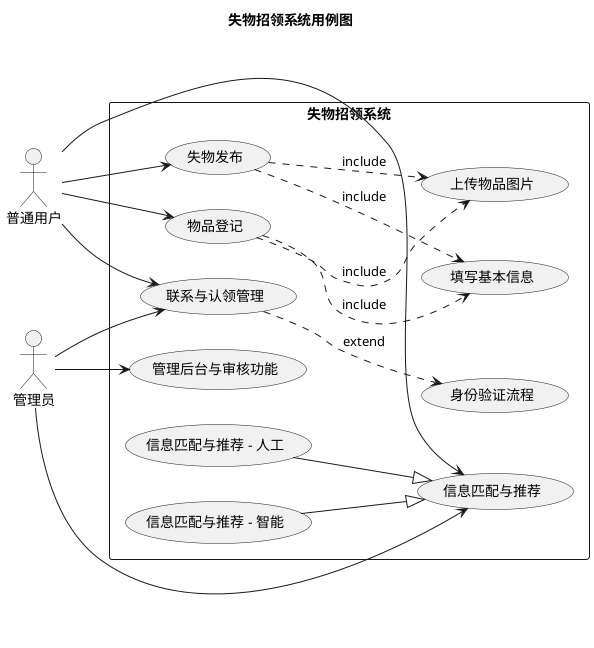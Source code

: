 ```plantuml
@startuml
left to right direction
title 失物招领系统用例图

actor "普通用户" as user
actor "管理员" as admin

rectangle "失物招领系统" {
    usecase "物品登记" as register
    usecase "失物发布" as publish
    usecase "信息匹配与推荐" as match
    usecase "联系与认领管理" as claim
    usecase "管理后台与审核功能" as manage
    usecase "上传物品图片" as upload
    usecase "填写基本信息" as info
    usecase "身份验证流程" as auth
    usecase "信息匹配与推荐 - 智能" as smart_match
    usecase "信息匹配与推荐 - 人工" as manual_match
}

user --> register
user --> publish
user --> match
user --> claim
admin --> match
admin --> claim
admin --> manage

register ..> upload : include
publish ..> upload : include
register ..> info : include
publish ..> info : include

claim ..> auth : extend

smart_match --|> match
manual_match --|> match

@enduml
```
上述 PlantUML 代码根据提供的 JSON 数据生成了失物招领系统的用例图。代码中定义了两个参与者（普通用户和管理员），以及多个用例。通过关联、包含、扩展和泛化关系描述了参与者与用例之间的交互。你可以将这段代码复制到 PlantUML 工具中生成对应的用例图。